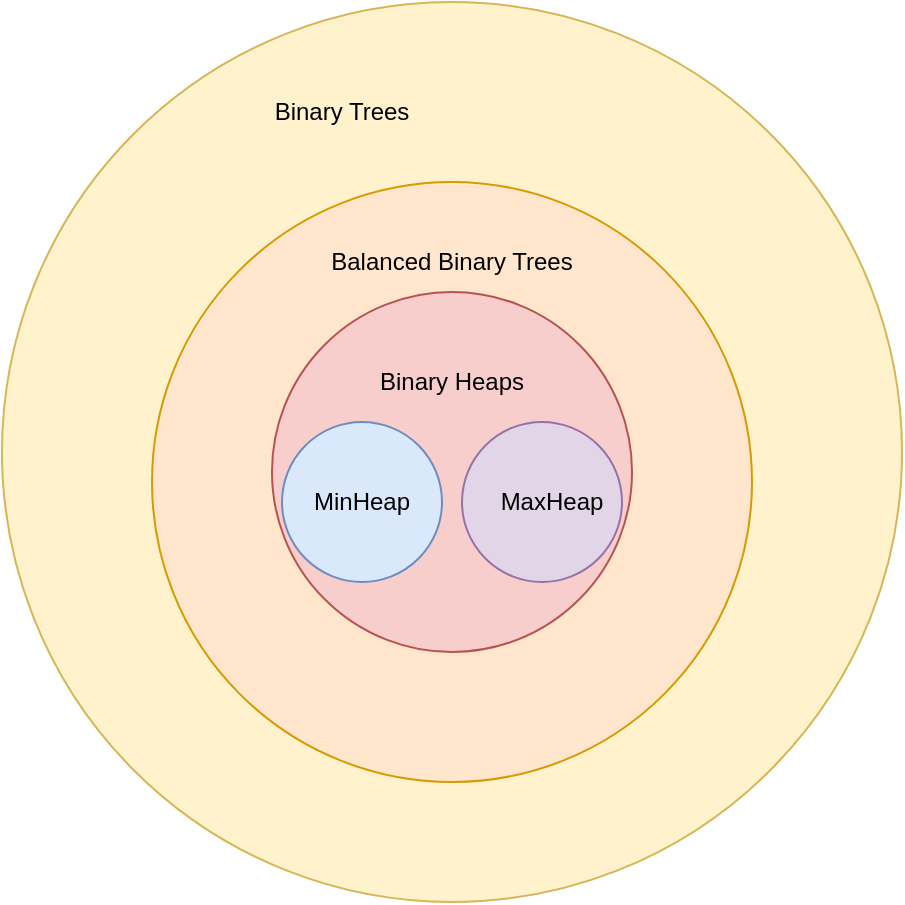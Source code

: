 <mxfile version="14.5.1" type="device"><diagram id="JqwLQmlsGN6XocYkpGxw" name="Page-1"><mxGraphModel dx="1006" dy="1854" grid="1" gridSize="10" guides="1" tooltips="1" connect="1" arrows="1" fold="1" page="1" pageScale="1" pageWidth="827" pageHeight="1169" math="0" shadow="0"><root><mxCell id="0"/><mxCell id="1" parent="0"/><mxCell id="ORZ-93RTJp_JG3IhBLJ6-1" value="" style="ellipse;whiteSpace=wrap;html=1;aspect=fixed;fillColor=#fff2cc;strokeColor=#d6b656;" vertex="1" parent="1"><mxGeometry x="160" y="-40" width="450" height="450" as="geometry"/></mxCell><mxCell id="ORZ-93RTJp_JG3IhBLJ6-2" value="" style="ellipse;whiteSpace=wrap;html=1;aspect=fixed;fillColor=#ffe6cc;strokeColor=#d79b00;" vertex="1" parent="1"><mxGeometry x="235" y="50" width="300" height="300" as="geometry"/></mxCell><mxCell id="ORZ-93RTJp_JG3IhBLJ6-3" value="" style="ellipse;whiteSpace=wrap;html=1;aspect=fixed;fillColor=#f8cecc;strokeColor=#b85450;" vertex="1" parent="1"><mxGeometry x="295" y="105" width="180" height="180" as="geometry"/></mxCell><mxCell id="ORZ-93RTJp_JG3IhBLJ6-4" value="Binary Trees" style="text;html=1;strokeColor=none;fillColor=none;align=center;verticalAlign=middle;whiteSpace=wrap;rounded=0;" vertex="1" parent="1"><mxGeometry x="295" y="-10" width="70" height="50" as="geometry"/></mxCell><mxCell id="ORZ-93RTJp_JG3IhBLJ6-5" value="Balanced Binary Trees" style="text;html=1;strokeColor=none;fillColor=none;align=center;verticalAlign=middle;whiteSpace=wrap;rounded=0;" vertex="1" parent="1"><mxGeometry x="315" y="80" width="140" height="20" as="geometry"/></mxCell><mxCell id="ORZ-93RTJp_JG3IhBLJ6-6" value="Binary Heaps" style="text;html=1;strokeColor=none;fillColor=none;align=center;verticalAlign=middle;whiteSpace=wrap;rounded=0;" vertex="1" parent="1"><mxGeometry x="315" y="140" width="140" height="20" as="geometry"/></mxCell><mxCell id="ORZ-93RTJp_JG3IhBLJ6-7" value="" style="ellipse;whiteSpace=wrap;html=1;aspect=fixed;fillColor=#dae8fc;strokeColor=#6c8ebf;" vertex="1" parent="1"><mxGeometry x="300" y="170" width="80" height="80" as="geometry"/></mxCell><mxCell id="ORZ-93RTJp_JG3IhBLJ6-8" value="MinHeap" style="text;html=1;strokeColor=none;fillColor=none;align=center;verticalAlign=middle;whiteSpace=wrap;rounded=0;" vertex="1" parent="1"><mxGeometry x="270" y="200" width="140" height="20" as="geometry"/></mxCell><mxCell id="ORZ-93RTJp_JG3IhBLJ6-9" value="" style="ellipse;whiteSpace=wrap;html=1;aspect=fixed;fillColor=#e1d5e7;strokeColor=#9673a6;" vertex="1" parent="1"><mxGeometry x="390" y="170" width="80" height="80" as="geometry"/></mxCell><mxCell id="ORZ-93RTJp_JG3IhBLJ6-10" value="MaxHeap" style="text;html=1;strokeColor=none;fillColor=none;align=center;verticalAlign=middle;whiteSpace=wrap;rounded=0;" vertex="1" parent="1"><mxGeometry x="365" y="200" width="140" height="20" as="geometry"/></mxCell></root></mxGraphModel></diagram></mxfile>
